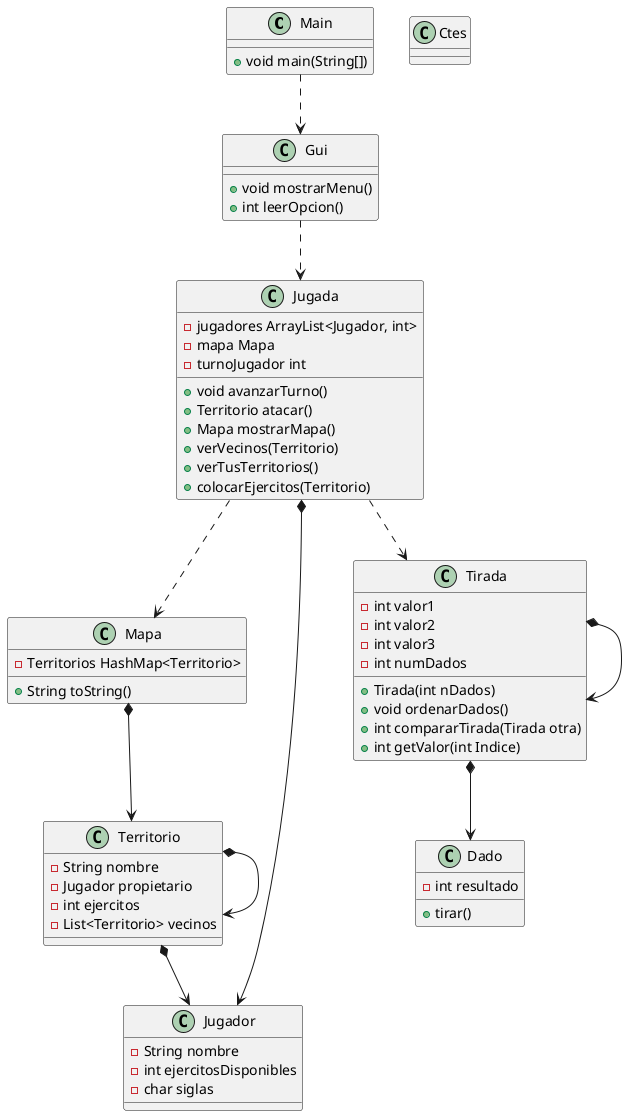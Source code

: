 @startuml

class Main{
+ void main(String[])
}

class Ctes{
}

class Mapa{
 -Territorios HashMap<Territorio>
 +String toString()
}

class Territorio{
 - String nombre
 - Jugador propietario
 - int ejercitos
 - List<Territorio> vecinos
}

class Jugador{
    - String nombre
    - int ejercitosDisponibles
    - char siglas
}

class Jugada{
    -jugadores ArrayList<Jugador, int>
    -mapa Mapa
    -turnoJugador int
    +void avanzarTurno()
    +Territorio atacar()
    +Mapa mostrarMapa()
    +verVecinos(Territorio)
    +verTusTerritorios()
    +colocarEjercitos(Territorio)
}

class Gui{
    +void mostrarMenu()
    +int leerOpcion()
}

class Tirada{
    -int valor1
    -int valor2
    -int valor3
    -int numDados
    +Tirada(int nDados)
    +void ordenarDados()
    +int compararTirada(Tirada otra)
    +int getValor(int Indice)
}

class Dado{
    -int resultado
    +tirar()
}

Main ..> Gui

Mapa *--> Territorio

Gui ..> Jugada

Jugada *--> Jugador

Territorio *--> Territorio

Tirada *--> Tirada

Territorio *--> Jugador

Jugada ..> Tirada

Tirada *--> Dado

Jugada ..> Mapa


@enduml